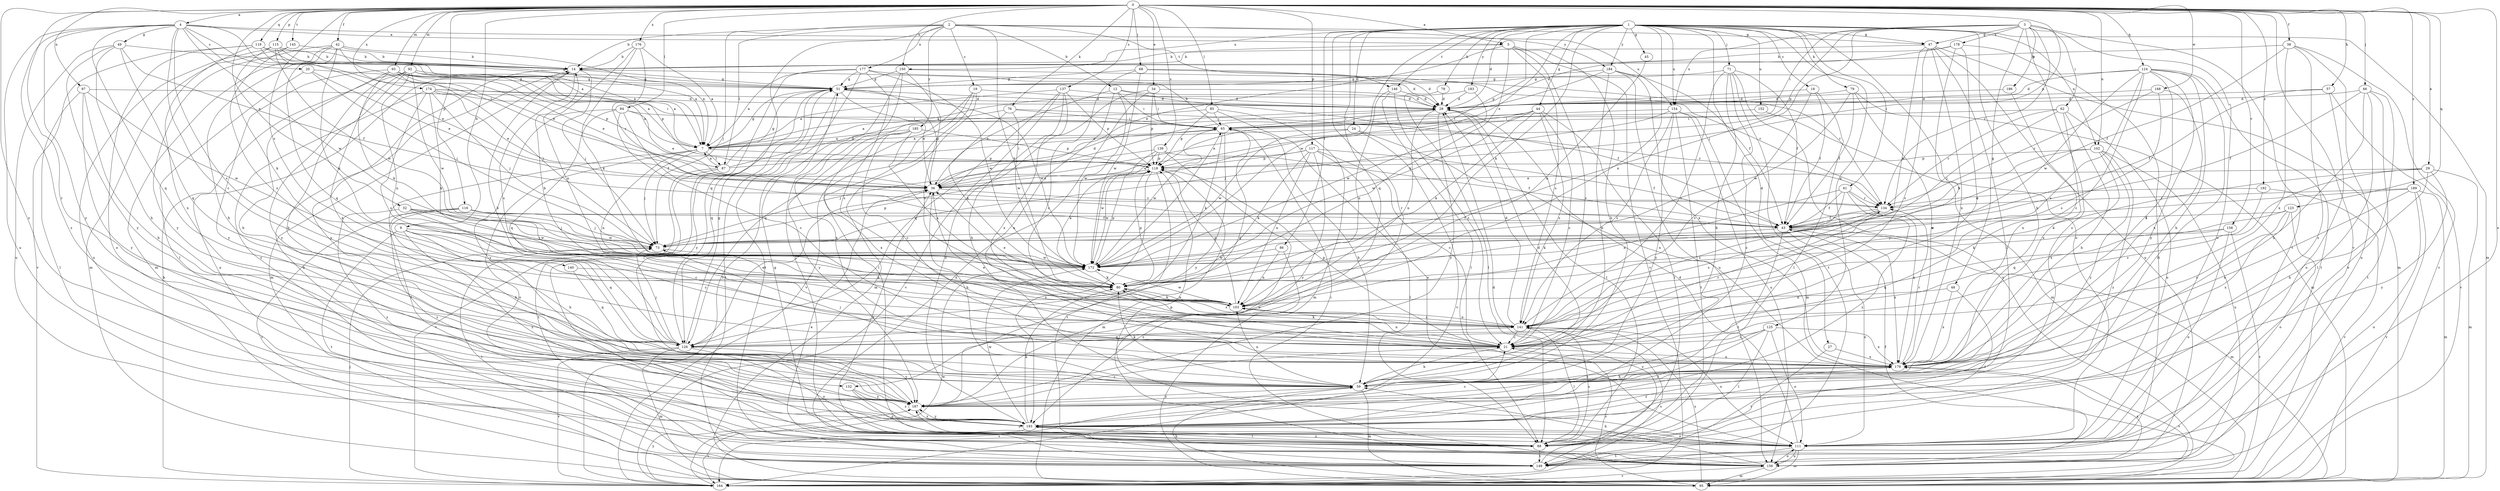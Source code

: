 strict digraph  {
0;
1;
2;
3;
4;
5;
7;
9;
12;
14;
18;
19;
20;
21;
24;
27;
28;
29;
32;
34;
36;
38;
42;
43;
44;
45;
47;
48;
49;
51;
57;
59;
61;
62;
65;
66;
68;
71;
73;
76;
78;
79;
80;
84;
85;
86;
87;
88;
92;
93;
95;
97;
102;
103;
111;
115;
116;
117;
118;
119;
123;
124;
125;
126;
132;
134;
137;
139;
140;
141;
145;
146;
149;
150;
152;
154;
156;
158;
164;
168;
172;
174;
176;
177;
178;
179;
183;
184;
185;
186;
187;
189;
192;
193;
0 -> 4  [label=a];
0 -> 5  [label=a];
0 -> 9  [label=b];
0 -> 29  [label=e];
0 -> 32  [label=e];
0 -> 34  [label=e];
0 -> 38  [label=f];
0 -> 42  [label=f];
0 -> 57  [label=h];
0 -> 66  [label=j];
0 -> 68  [label=j];
0 -> 76  [label=k];
0 -> 84  [label=l];
0 -> 85  [label=l];
0 -> 92  [label=m];
0 -> 93  [label=m];
0 -> 97  [label=n];
0 -> 102  [label=n];
0 -> 111  [label=o];
0 -> 115  [label=p];
0 -> 116  [label=p];
0 -> 117  [label=p];
0 -> 118  [label=p];
0 -> 119  [label=q];
0 -> 123  [label=q];
0 -> 124  [label=q];
0 -> 132  [label=r];
0 -> 137  [label=s];
0 -> 139  [label=s];
0 -> 140  [label=s];
0 -> 145  [label=t];
0 -> 150  [label=u];
0 -> 158  [label=v];
0 -> 164  [label=v];
0 -> 168  [label=w];
0 -> 174  [label=x];
0 -> 176  [label=x];
0 -> 189  [label=z];
0 -> 192  [label=z];
0 -> 193  [label=z];
1 -> 18  [label=c];
1 -> 24  [label=d];
1 -> 27  [label=d];
1 -> 28  [label=d];
1 -> 36  [label=e];
1 -> 44  [label=g];
1 -> 45  [label=g];
1 -> 47  [label=g];
1 -> 59  [label=h];
1 -> 61  [label=i];
1 -> 71  [label=j];
1 -> 78  [label=k];
1 -> 79  [label=k];
1 -> 80  [label=k];
1 -> 86  [label=l];
1 -> 95  [label=m];
1 -> 102  [label=n];
1 -> 103  [label=n];
1 -> 111  [label=o];
1 -> 118  [label=p];
1 -> 125  [label=q];
1 -> 126  [label=q];
1 -> 132  [label=r];
1 -> 146  [label=t];
1 -> 150  [label=u];
1 -> 152  [label=u];
1 -> 154  [label=u];
1 -> 172  [label=w];
1 -> 183  [label=y];
1 -> 184  [label=y];
2 -> 12  [label=b];
2 -> 14  [label=b];
2 -> 19  [label=c];
2 -> 47  [label=g];
2 -> 73  [label=j];
2 -> 80  [label=k];
2 -> 87  [label=l];
2 -> 126  [label=q];
2 -> 146  [label=t];
2 -> 177  [label=x];
2 -> 184  [label=y];
2 -> 185  [label=y];
3 -> 47  [label=g];
3 -> 48  [label=g];
3 -> 62  [label=i];
3 -> 65  [label=i];
3 -> 73  [label=j];
3 -> 111  [label=o];
3 -> 118  [label=p];
3 -> 134  [label=r];
3 -> 149  [label=t];
3 -> 154  [label=u];
3 -> 178  [label=x];
3 -> 186  [label=y];
3 -> 193  [label=z];
4 -> 5  [label=a];
4 -> 7  [label=a];
4 -> 20  [label=c];
4 -> 21  [label=c];
4 -> 49  [label=g];
4 -> 87  [label=l];
4 -> 126  [label=q];
4 -> 141  [label=s];
4 -> 154  [label=u];
4 -> 156  [label=u];
4 -> 172  [label=w];
4 -> 187  [label=y];
4 -> 193  [label=z];
5 -> 14  [label=b];
5 -> 21  [label=c];
5 -> 36  [label=e];
5 -> 59  [label=h];
5 -> 80  [label=k];
5 -> 141  [label=s];
5 -> 164  [label=v];
7 -> 51  [label=g];
7 -> 73  [label=j];
7 -> 87  [label=l];
7 -> 88  [label=l];
7 -> 103  [label=n];
7 -> 111  [label=o];
7 -> 118  [label=p];
9 -> 21  [label=c];
9 -> 59  [label=h];
9 -> 73  [label=j];
9 -> 126  [label=q];
9 -> 149  [label=t];
9 -> 193  [label=z];
12 -> 28  [label=d];
12 -> 36  [label=e];
12 -> 43  [label=f];
12 -> 65  [label=i];
12 -> 172  [label=w];
12 -> 179  [label=x];
14 -> 51  [label=g];
14 -> 73  [label=j];
14 -> 95  [label=m];
14 -> 141  [label=s];
14 -> 187  [label=y];
18 -> 21  [label=c];
18 -> 28  [label=d];
18 -> 43  [label=f];
18 -> 88  [label=l];
19 -> 28  [label=d];
19 -> 88  [label=l];
19 -> 95  [label=m];
19 -> 126  [label=q];
19 -> 164  [label=v];
20 -> 36  [label=e];
20 -> 51  [label=g];
20 -> 73  [label=j];
20 -> 88  [label=l];
21 -> 36  [label=e];
21 -> 59  [label=h];
21 -> 80  [label=k];
21 -> 103  [label=n];
21 -> 118  [label=p];
21 -> 134  [label=r];
21 -> 179  [label=x];
24 -> 7  [label=a];
24 -> 164  [label=v];
24 -> 172  [label=w];
24 -> 179  [label=x];
27 -> 149  [label=t];
27 -> 179  [label=x];
28 -> 65  [label=i];
28 -> 88  [label=l];
28 -> 103  [label=n];
28 -> 187  [label=y];
29 -> 21  [label=c];
29 -> 36  [label=e];
29 -> 59  [label=h];
29 -> 80  [label=k];
29 -> 95  [label=m];
29 -> 187  [label=y];
32 -> 21  [label=c];
32 -> 43  [label=f];
32 -> 73  [label=j];
32 -> 172  [label=w];
32 -> 193  [label=z];
34 -> 28  [label=d];
34 -> 65  [label=i];
34 -> 118  [label=p];
34 -> 156  [label=u];
34 -> 193  [label=z];
36 -> 28  [label=d];
36 -> 51  [label=g];
36 -> 59  [label=h];
36 -> 134  [label=r];
38 -> 14  [label=b];
38 -> 43  [label=f];
38 -> 156  [label=u];
38 -> 164  [label=v];
38 -> 179  [label=x];
38 -> 193  [label=z];
42 -> 7  [label=a];
42 -> 14  [label=b];
42 -> 36  [label=e];
42 -> 59  [label=h];
42 -> 80  [label=k];
42 -> 95  [label=m];
42 -> 126  [label=q];
42 -> 187  [label=y];
43 -> 73  [label=j];
43 -> 95  [label=m];
43 -> 111  [label=o];
43 -> 179  [label=x];
43 -> 193  [label=z];
44 -> 21  [label=c];
44 -> 36  [label=e];
44 -> 65  [label=i];
44 -> 80  [label=k];
44 -> 88  [label=l];
44 -> 141  [label=s];
44 -> 172  [label=w];
45 -> 103  [label=n];
47 -> 14  [label=b];
47 -> 21  [label=c];
47 -> 88  [label=l];
47 -> 95  [label=m];
47 -> 156  [label=u];
47 -> 172  [label=w];
47 -> 179  [label=x];
48 -> 88  [label=l];
48 -> 103  [label=n];
48 -> 179  [label=x];
49 -> 14  [label=b];
49 -> 43  [label=f];
49 -> 59  [label=h];
49 -> 126  [label=q];
49 -> 156  [label=u];
49 -> 187  [label=y];
51 -> 28  [label=d];
51 -> 36  [label=e];
51 -> 126  [label=q];
51 -> 149  [label=t];
51 -> 172  [label=w];
51 -> 187  [label=y];
57 -> 28  [label=d];
57 -> 43  [label=f];
57 -> 111  [label=o];
57 -> 164  [label=v];
59 -> 28  [label=d];
59 -> 80  [label=k];
59 -> 95  [label=m];
59 -> 103  [label=n];
59 -> 164  [label=v];
59 -> 179  [label=x];
59 -> 187  [label=y];
61 -> 43  [label=f];
61 -> 103  [label=n];
61 -> 134  [label=r];
61 -> 141  [label=s];
61 -> 179  [label=x];
61 -> 193  [label=z];
62 -> 59  [label=h];
62 -> 65  [label=i];
62 -> 73  [label=j];
62 -> 111  [label=o];
62 -> 134  [label=r];
62 -> 179  [label=x];
65 -> 7  [label=a];
65 -> 14  [label=b];
65 -> 59  [label=h];
65 -> 80  [label=k];
65 -> 126  [label=q];
65 -> 172  [label=w];
65 -> 187  [label=y];
66 -> 28  [label=d];
66 -> 43  [label=f];
66 -> 59  [label=h];
66 -> 88  [label=l];
66 -> 111  [label=o];
66 -> 149  [label=t];
68 -> 21  [label=c];
68 -> 28  [label=d];
68 -> 51  [label=g];
68 -> 134  [label=r];
68 -> 172  [label=w];
71 -> 43  [label=f];
71 -> 51  [label=g];
71 -> 59  [label=h];
71 -> 141  [label=s];
71 -> 149  [label=t];
71 -> 164  [label=v];
71 -> 193  [label=z];
73 -> 118  [label=p];
73 -> 149  [label=t];
73 -> 172  [label=w];
76 -> 65  [label=i];
76 -> 80  [label=k];
76 -> 134  [label=r];
76 -> 172  [label=w];
76 -> 179  [label=x];
78 -> 28  [label=d];
78 -> 88  [label=l];
79 -> 28  [label=d];
79 -> 43  [label=f];
79 -> 95  [label=m];
79 -> 172  [label=w];
79 -> 179  [label=x];
80 -> 103  [label=n];
80 -> 118  [label=p];
80 -> 141  [label=s];
84 -> 21  [label=c];
84 -> 36  [label=e];
84 -> 43  [label=f];
84 -> 65  [label=i];
84 -> 126  [label=q];
84 -> 187  [label=y];
85 -> 7  [label=a];
85 -> 65  [label=i];
85 -> 95  [label=m];
85 -> 111  [label=o];
85 -> 118  [label=p];
86 -> 103  [label=n];
86 -> 172  [label=w];
86 -> 193  [label=z];
87 -> 7  [label=a];
87 -> 28  [label=d];
87 -> 51  [label=g];
87 -> 65  [label=i];
87 -> 149  [label=t];
87 -> 164  [label=v];
88 -> 36  [label=e];
88 -> 51  [label=g];
88 -> 141  [label=s];
88 -> 149  [label=t];
88 -> 193  [label=z];
92 -> 7  [label=a];
92 -> 51  [label=g];
92 -> 59  [label=h];
92 -> 103  [label=n];
92 -> 118  [label=p];
92 -> 156  [label=u];
92 -> 172  [label=w];
92 -> 179  [label=x];
92 -> 187  [label=y];
93 -> 7  [label=a];
93 -> 36  [label=e];
93 -> 51  [label=g];
93 -> 59  [label=h];
93 -> 73  [label=j];
93 -> 80  [label=k];
93 -> 118  [label=p];
93 -> 187  [label=y];
95 -> 21  [label=c];
95 -> 59  [label=h];
95 -> 141  [label=s];
97 -> 28  [label=d];
97 -> 59  [label=h];
97 -> 88  [label=l];
97 -> 172  [label=w];
97 -> 187  [label=y];
102 -> 43  [label=f];
102 -> 118  [label=p];
102 -> 156  [label=u];
102 -> 179  [label=x];
102 -> 187  [label=y];
102 -> 193  [label=z];
103 -> 14  [label=b];
103 -> 36  [label=e];
103 -> 80  [label=k];
103 -> 118  [label=p];
103 -> 141  [label=s];
103 -> 172  [label=w];
111 -> 28  [label=d];
111 -> 95  [label=m];
111 -> 118  [label=p];
111 -> 149  [label=t];
111 -> 156  [label=u];
111 -> 187  [label=y];
115 -> 7  [label=a];
115 -> 14  [label=b];
115 -> 36  [label=e];
115 -> 80  [label=k];
115 -> 156  [label=u];
115 -> 172  [label=w];
116 -> 43  [label=f];
116 -> 59  [label=h];
116 -> 73  [label=j];
116 -> 149  [label=t];
116 -> 172  [label=w];
116 -> 193  [label=z];
117 -> 21  [label=c];
117 -> 36  [label=e];
117 -> 43  [label=f];
117 -> 80  [label=k];
117 -> 88  [label=l];
117 -> 103  [label=n];
117 -> 118  [label=p];
117 -> 187  [label=y];
118 -> 36  [label=e];
118 -> 95  [label=m];
118 -> 149  [label=t];
118 -> 172  [label=w];
118 -> 193  [label=z];
119 -> 7  [label=a];
119 -> 14  [label=b];
119 -> 51  [label=g];
119 -> 111  [label=o];
119 -> 164  [label=v];
119 -> 179  [label=x];
123 -> 21  [label=c];
123 -> 43  [label=f];
123 -> 80  [label=k];
123 -> 111  [label=o];
123 -> 179  [label=x];
124 -> 21  [label=c];
124 -> 28  [label=d];
124 -> 51  [label=g];
124 -> 59  [label=h];
124 -> 88  [label=l];
124 -> 141  [label=s];
124 -> 149  [label=t];
124 -> 172  [label=w];
124 -> 179  [label=x];
124 -> 187  [label=y];
125 -> 21  [label=c];
125 -> 88  [label=l];
125 -> 111  [label=o];
125 -> 179  [label=x];
125 -> 187  [label=y];
125 -> 193  [label=z];
126 -> 14  [label=b];
126 -> 36  [label=e];
126 -> 51  [label=g];
126 -> 73  [label=j];
126 -> 95  [label=m];
126 -> 111  [label=o];
126 -> 164  [label=v];
126 -> 187  [label=y];
132 -> 111  [label=o];
132 -> 187  [label=y];
132 -> 193  [label=z];
134 -> 43  [label=f];
134 -> 80  [label=k];
134 -> 141  [label=s];
137 -> 7  [label=a];
137 -> 28  [label=d];
137 -> 59  [label=h];
137 -> 118  [label=p];
137 -> 126  [label=q];
137 -> 164  [label=v];
137 -> 179  [label=x];
139 -> 43  [label=f];
139 -> 73  [label=j];
139 -> 80  [label=k];
139 -> 118  [label=p];
139 -> 156  [label=u];
139 -> 172  [label=w];
140 -> 80  [label=k];
140 -> 126  [label=q];
141 -> 21  [label=c];
141 -> 28  [label=d];
141 -> 88  [label=l];
141 -> 103  [label=n];
141 -> 111  [label=o];
141 -> 126  [label=q];
145 -> 14  [label=b];
145 -> 95  [label=m];
145 -> 141  [label=s];
146 -> 21  [label=c];
146 -> 28  [label=d];
146 -> 88  [label=l];
146 -> 103  [label=n];
149 -> 14  [label=b];
149 -> 28  [label=d];
149 -> 36  [label=e];
150 -> 51  [label=g];
150 -> 88  [label=l];
150 -> 134  [label=r];
150 -> 141  [label=s];
150 -> 164  [label=v];
152 -> 65  [label=i];
152 -> 95  [label=m];
154 -> 65  [label=i];
154 -> 73  [label=j];
154 -> 95  [label=m];
154 -> 141  [label=s];
154 -> 149  [label=t];
154 -> 156  [label=u];
154 -> 187  [label=y];
156 -> 43  [label=f];
156 -> 59  [label=h];
156 -> 65  [label=i];
156 -> 95  [label=m];
156 -> 111  [label=o];
156 -> 164  [label=v];
156 -> 179  [label=x];
158 -> 73  [label=j];
158 -> 111  [label=o];
158 -> 126  [label=q];
158 -> 164  [label=v];
164 -> 14  [label=b];
164 -> 73  [label=j];
164 -> 141  [label=s];
164 -> 172  [label=w];
164 -> 187  [label=y];
168 -> 28  [label=d];
168 -> 134  [label=r];
168 -> 141  [label=s];
168 -> 179  [label=x];
172 -> 65  [label=i];
172 -> 80  [label=k];
172 -> 118  [label=p];
174 -> 7  [label=a];
174 -> 28  [label=d];
174 -> 36  [label=e];
174 -> 65  [label=i];
174 -> 73  [label=j];
174 -> 80  [label=k];
174 -> 141  [label=s];
174 -> 193  [label=z];
176 -> 7  [label=a];
176 -> 14  [label=b];
176 -> 80  [label=k];
176 -> 103  [label=n];
176 -> 134  [label=r];
177 -> 7  [label=a];
177 -> 28  [label=d];
177 -> 51  [label=g];
177 -> 88  [label=l];
177 -> 141  [label=s];
177 -> 149  [label=t];
177 -> 172  [label=w];
178 -> 14  [label=b];
178 -> 21  [label=c];
178 -> 28  [label=d];
178 -> 141  [label=s];
178 -> 149  [label=t];
179 -> 59  [label=h];
179 -> 73  [label=j];
179 -> 134  [label=r];
179 -> 164  [label=v];
179 -> 193  [label=z];
183 -> 7  [label=a];
183 -> 28  [label=d];
183 -> 172  [label=w];
184 -> 36  [label=e];
184 -> 43  [label=f];
184 -> 51  [label=g];
184 -> 59  [label=h];
184 -> 156  [label=u];
184 -> 179  [label=x];
185 -> 7  [label=a];
185 -> 21  [label=c];
185 -> 103  [label=n];
185 -> 118  [label=p];
185 -> 179  [label=x];
185 -> 187  [label=y];
186 -> 28  [label=d];
186 -> 179  [label=x];
187 -> 21  [label=c];
187 -> 193  [label=z];
189 -> 95  [label=m];
189 -> 134  [label=r];
189 -> 156  [label=u];
189 -> 164  [label=v];
189 -> 172  [label=w];
189 -> 179  [label=x];
192 -> 126  [label=q];
192 -> 134  [label=r];
192 -> 164  [label=v];
193 -> 21  [label=c];
193 -> 80  [label=k];
193 -> 88  [label=l];
193 -> 111  [label=o];
193 -> 164  [label=v];
193 -> 172  [label=w];
193 -> 187  [label=y];
}
